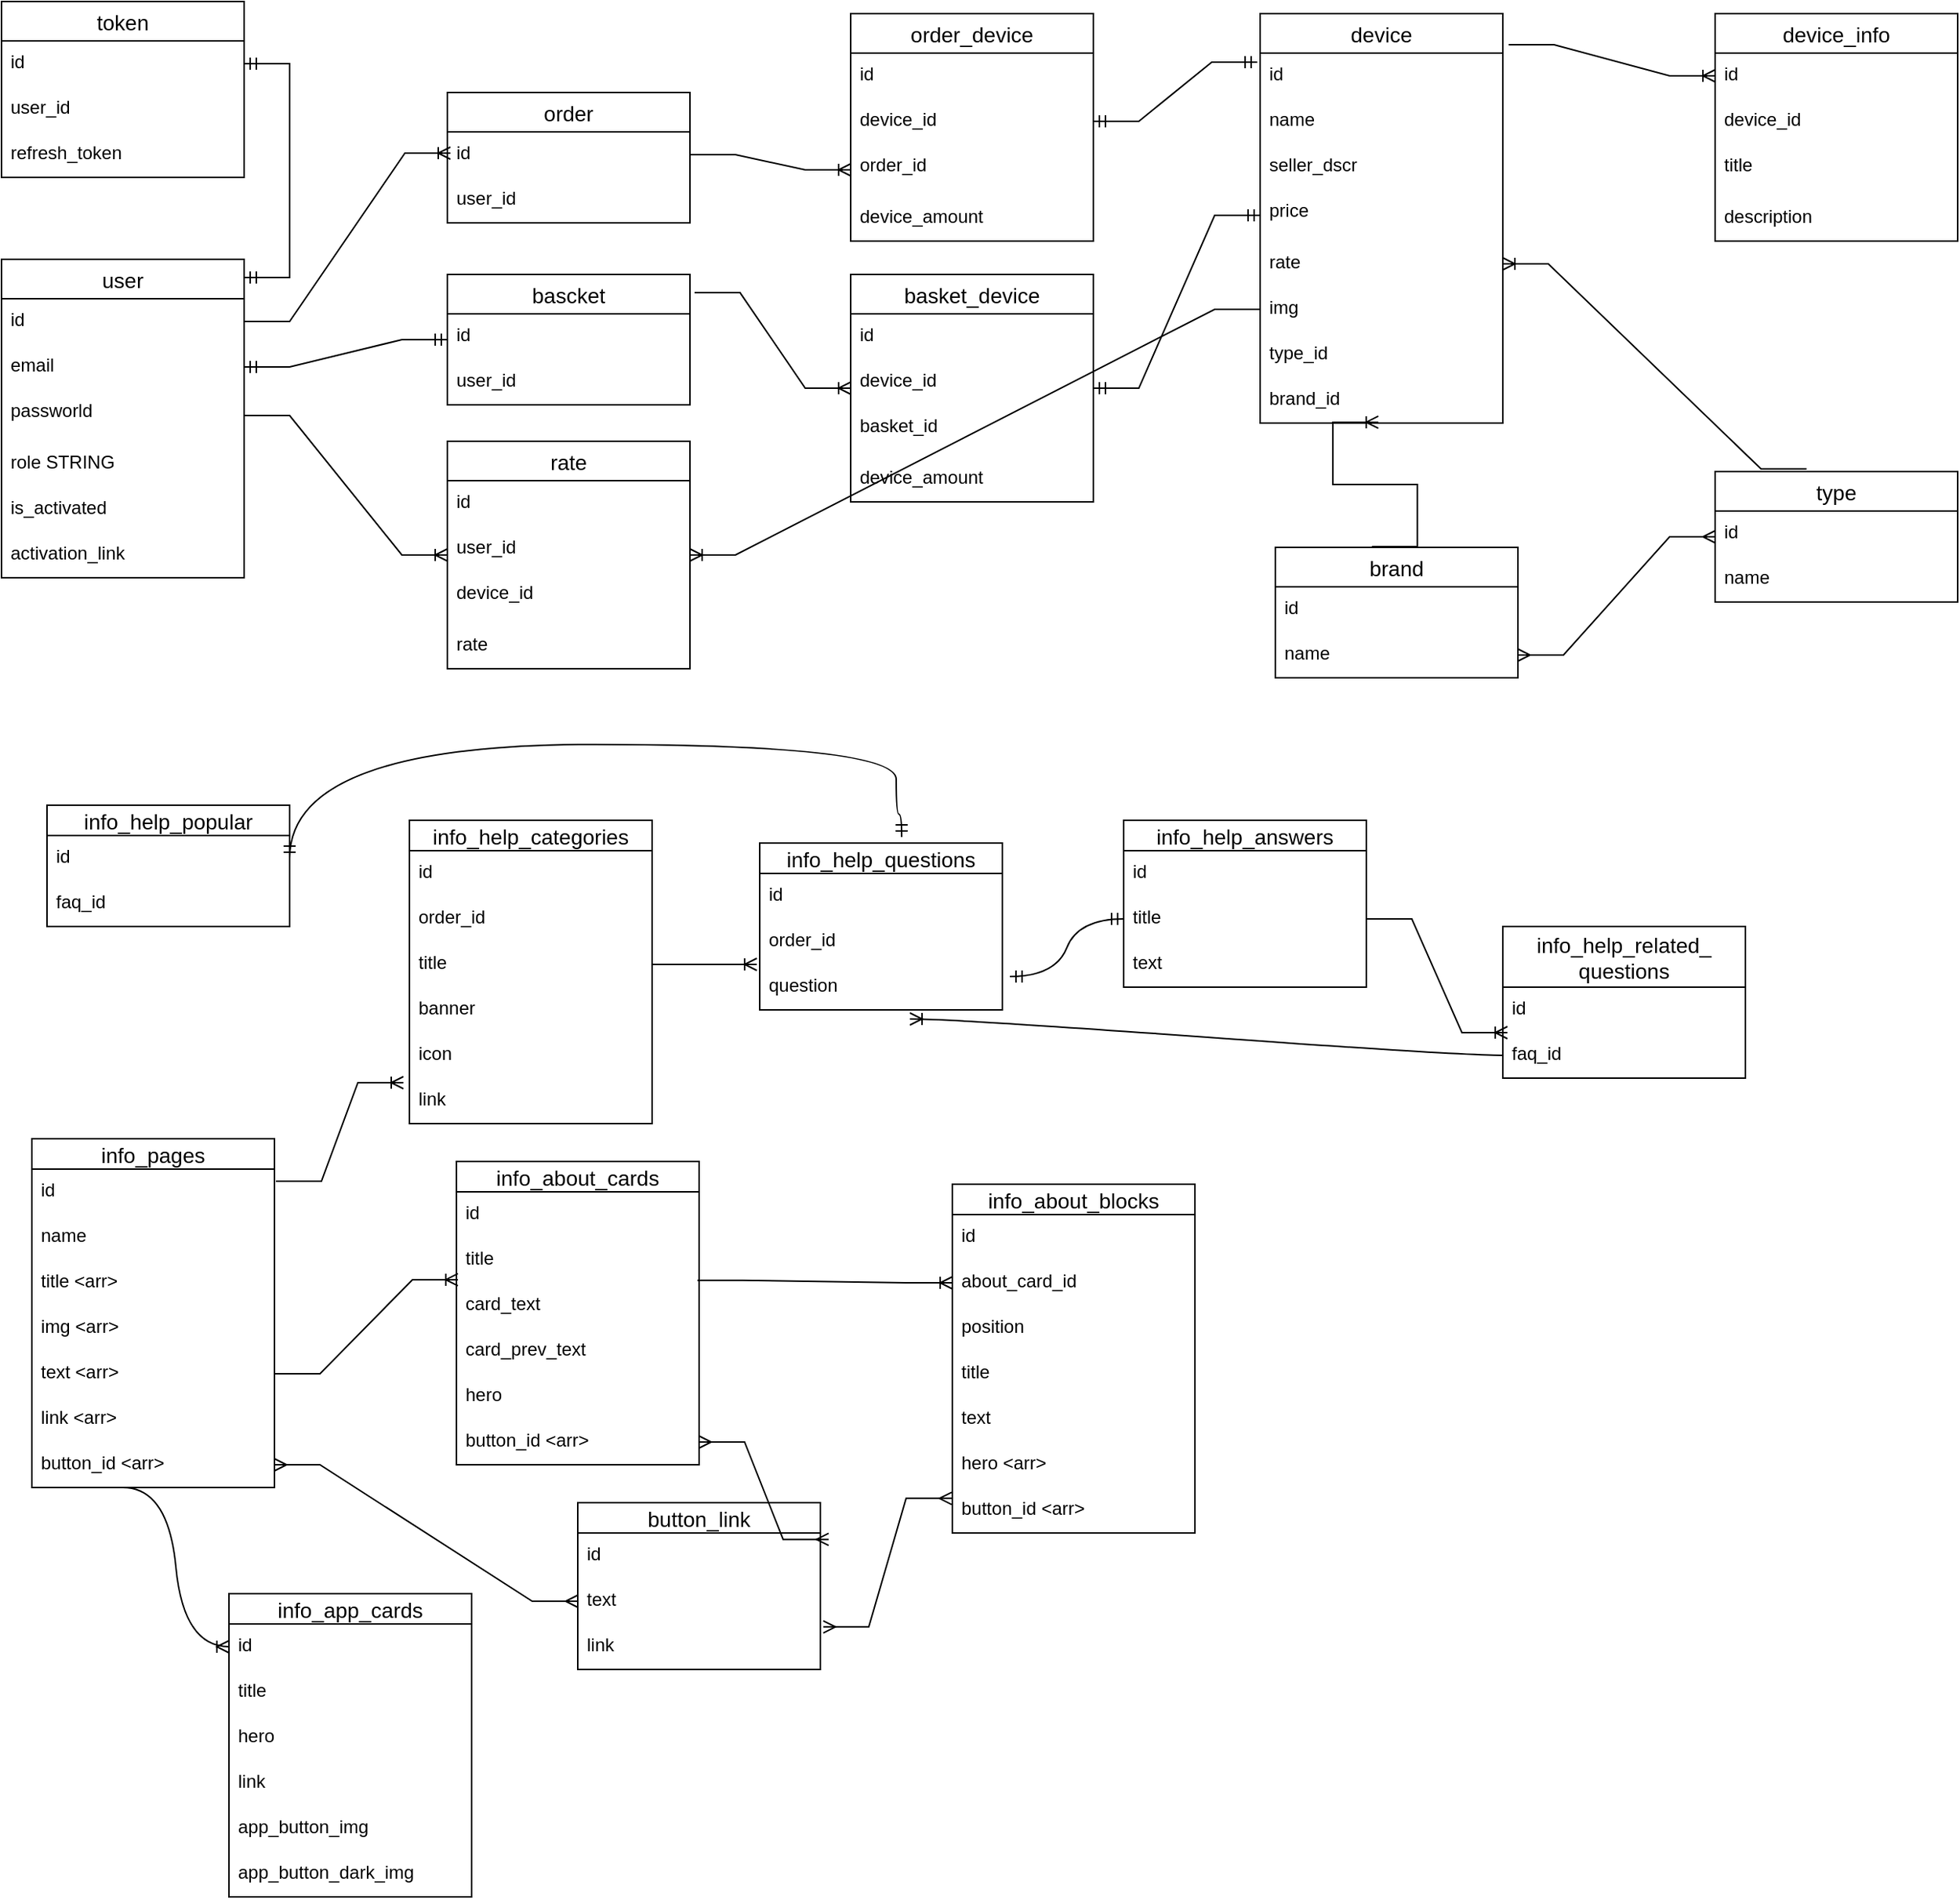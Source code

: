 <mxfile>
    <diagram id="hZeRhW0D8goVzrU_EnbR" name="Page-1">
        <mxGraphModel dx="1054" dy="60" grid="1" gridSize="10" guides="1" tooltips="1" connect="1" arrows="1" fold="1" page="1" pageScale="1" pageWidth="827" pageHeight="1169" math="0" shadow="0">
            <root>
                <mxCell id="0"/>
                <mxCell id="1" parent="0"/>
                <mxCell id="SUFD0tpNF5tw418baIag-1" value="user" style="swimlane;fontStyle=0;childLayout=stackLayout;horizontal=1;startSize=26;horizontalStack=0;resizeParent=1;resizeParentMax=0;resizeLast=0;collapsible=1;marginBottom=0;align=center;fontSize=14;" parent="1" vertex="1">
                    <mxGeometry x="40" y="190" width="160" height="210" as="geometry"/>
                </mxCell>
                <mxCell id="SUFD0tpNF5tw418baIag-2" value="id" style="text;strokeColor=none;fillColor=none;spacingLeft=4;spacingRight=4;overflow=hidden;rotatable=0;points=[[0,0.5],[1,0.5]];portConstraint=eastwest;fontSize=12;" parent="SUFD0tpNF5tw418baIag-1" vertex="1">
                    <mxGeometry y="26" width="160" height="30" as="geometry"/>
                </mxCell>
                <mxCell id="SUFD0tpNF5tw418baIag-3" value="email" style="text;strokeColor=none;fillColor=none;spacingLeft=4;spacingRight=4;overflow=hidden;rotatable=0;points=[[0,0.5],[1,0.5]];portConstraint=eastwest;fontSize=12;" parent="SUFD0tpNF5tw418baIag-1" vertex="1">
                    <mxGeometry y="56" width="160" height="30" as="geometry"/>
                </mxCell>
                <mxCell id="SUFD0tpNF5tw418baIag-5" value="passworld" style="text;strokeColor=none;fillColor=none;spacingLeft=4;spacingRight=4;overflow=hidden;rotatable=0;points=[[0,0.5],[1,0.5]];portConstraint=eastwest;fontSize=12;" parent="SUFD0tpNF5tw418baIag-1" vertex="1">
                    <mxGeometry y="86" width="160" height="34" as="geometry"/>
                </mxCell>
                <mxCell id="SUFD0tpNF5tw418baIag-4" value="role STRING" style="text;strokeColor=none;fillColor=none;spacingLeft=4;spacingRight=4;overflow=hidden;rotatable=0;points=[[0,0.5],[1,0.5]];portConstraint=eastwest;fontSize=12;" parent="SUFD0tpNF5tw418baIag-1" vertex="1">
                    <mxGeometry y="120" width="160" height="30" as="geometry"/>
                </mxCell>
                <mxCell id="RuoxXZoAFx81i13F3scx-2" value="is_activated" style="text;strokeColor=none;fillColor=none;spacingLeft=4;spacingRight=4;overflow=hidden;rotatable=0;points=[[0,0.5],[1,0.5]];portConstraint=eastwest;fontSize=12;" parent="SUFD0tpNF5tw418baIag-1" vertex="1">
                    <mxGeometry y="150" width="160" height="30" as="geometry"/>
                </mxCell>
                <mxCell id="RuoxXZoAFx81i13F3scx-3" value="activation_link" style="text;strokeColor=none;fillColor=none;spacingLeft=4;spacingRight=4;overflow=hidden;rotatable=0;points=[[0,0.5],[1,0.5]];portConstraint=eastwest;fontSize=12;" parent="SUFD0tpNF5tw418baIag-1" vertex="1">
                    <mxGeometry y="180" width="160" height="30" as="geometry"/>
                </mxCell>
                <mxCell id="SUFD0tpNF5tw418baIag-6" value="bascket" style="swimlane;fontStyle=0;childLayout=stackLayout;horizontal=1;startSize=26;horizontalStack=0;resizeParent=1;resizeParentMax=0;resizeLast=0;collapsible=1;marginBottom=0;align=center;fontSize=14;" parent="1" vertex="1">
                    <mxGeometry x="334" y="200" width="160" height="86" as="geometry"/>
                </mxCell>
                <mxCell id="SUFD0tpNF5tw418baIag-7" value="id" style="text;strokeColor=none;fillColor=none;spacingLeft=4;spacingRight=4;overflow=hidden;rotatable=0;points=[[0,0.5],[1,0.5]];portConstraint=eastwest;fontSize=12;" parent="SUFD0tpNF5tw418baIag-6" vertex="1">
                    <mxGeometry y="26" width="160" height="30" as="geometry"/>
                </mxCell>
                <mxCell id="SUFD0tpNF5tw418baIag-8" value="user_id" style="text;strokeColor=none;fillColor=none;spacingLeft=4;spacingRight=4;overflow=hidden;rotatable=0;points=[[0,0.5],[1,0.5]];portConstraint=eastwest;fontSize=12;" parent="SUFD0tpNF5tw418baIag-6" vertex="1">
                    <mxGeometry y="56" width="160" height="30" as="geometry"/>
                </mxCell>
                <mxCell id="SUFD0tpNF5tw418baIag-11" value="" style="edgeStyle=entityRelationEdgeStyle;fontSize=12;html=1;endArrow=ERmandOne;startArrow=ERmandOne;rounded=0;exitX=1;exitY=0.5;exitDx=0;exitDy=0;" parent="1" source="SUFD0tpNF5tw418baIag-3" target="SUFD0tpNF5tw418baIag-6" edge="1">
                    <mxGeometry width="100" height="100" relative="1" as="geometry">
                        <mxPoint x="314" y="370" as="sourcePoint"/>
                        <mxPoint x="414" y="270" as="targetPoint"/>
                    </mxGeometry>
                </mxCell>
                <mxCell id="SUFD0tpNF5tw418baIag-14" value="device" style="swimlane;fontStyle=0;childLayout=stackLayout;horizontal=1;startSize=26;horizontalStack=0;resizeParent=1;resizeParentMax=0;resizeLast=0;collapsible=1;marginBottom=0;align=center;fontSize=14;" parent="1" vertex="1">
                    <mxGeometry x="870" y="28" width="160" height="270" as="geometry"/>
                </mxCell>
                <mxCell id="SUFD0tpNF5tw418baIag-15" value="id" style="text;strokeColor=none;fillColor=none;spacingLeft=4;spacingRight=4;overflow=hidden;rotatable=0;points=[[0,0.5],[1,0.5]];portConstraint=eastwest;fontSize=12;" parent="SUFD0tpNF5tw418baIag-14" vertex="1">
                    <mxGeometry y="26" width="160" height="30" as="geometry"/>
                </mxCell>
                <mxCell id="SUFD0tpNF5tw418baIag-16" value="name&#10;&#10;&#10;&#10;&#10;&#10;&#10;&#10;&#10;&#10;" style="text;strokeColor=none;fillColor=none;spacingLeft=4;spacingRight=4;overflow=hidden;rotatable=0;points=[[0,0.5],[1,0.5]];portConstraint=eastwest;fontSize=12;" parent="SUFD0tpNF5tw418baIag-14" vertex="1">
                    <mxGeometry y="56" width="160" height="30" as="geometry"/>
                </mxCell>
                <mxCell id="4" value="seller_dscr&#10;" style="text;strokeColor=none;fillColor=none;spacingLeft=4;spacingRight=4;overflow=hidden;rotatable=0;points=[[0,0.5],[1,0.5]];portConstraint=eastwest;fontSize=12;" vertex="1" parent="SUFD0tpNF5tw418baIag-14">
                    <mxGeometry y="86" width="160" height="30" as="geometry"/>
                </mxCell>
                <mxCell id="SUFD0tpNF5tw418baIag-17" value="price" style="text;strokeColor=none;fillColor=none;spacingLeft=4;spacingRight=4;overflow=hidden;rotatable=0;points=[[0,0.5],[1,0.5]];portConstraint=eastwest;fontSize=12;" parent="SUFD0tpNF5tw418baIag-14" vertex="1">
                    <mxGeometry y="116" width="160" height="34" as="geometry"/>
                </mxCell>
                <mxCell id="SUFD0tpNF5tw418baIag-21" value="rate" style="text;strokeColor=none;fillColor=none;spacingLeft=4;spacingRight=4;overflow=hidden;rotatable=0;points=[[0,0.5],[1,0.5]];portConstraint=eastwest;fontSize=12;" parent="SUFD0tpNF5tw418baIag-14" vertex="1">
                    <mxGeometry y="150" width="160" height="30" as="geometry"/>
                </mxCell>
                <mxCell id="SUFD0tpNF5tw418baIag-23" value="img" style="text;strokeColor=none;fillColor=none;spacingLeft=4;spacingRight=4;overflow=hidden;rotatable=0;points=[[0,0.5],[1,0.5]];portConstraint=eastwest;fontSize=12;" parent="SUFD0tpNF5tw418baIag-14" vertex="1">
                    <mxGeometry y="180" width="160" height="30" as="geometry"/>
                </mxCell>
                <mxCell id="SUFD0tpNF5tw418baIag-24" value="type_id" style="text;strokeColor=none;fillColor=none;spacingLeft=4;spacingRight=4;overflow=hidden;rotatable=0;points=[[0,0.5],[1,0.5]];portConstraint=eastwest;fontSize=12;" parent="SUFD0tpNF5tw418baIag-14" vertex="1">
                    <mxGeometry y="210" width="160" height="30" as="geometry"/>
                </mxCell>
                <mxCell id="SUFD0tpNF5tw418baIag-22" value="brand_id" style="text;strokeColor=none;fillColor=none;spacingLeft=4;spacingRight=4;overflow=hidden;rotatable=0;points=[[0,0.5],[1,0.5]];portConstraint=eastwest;fontSize=12;" parent="SUFD0tpNF5tw418baIag-14" vertex="1">
                    <mxGeometry y="240" width="160" height="30" as="geometry"/>
                </mxCell>
                <mxCell id="SUFD0tpNF5tw418baIag-25" value="type" style="swimlane;fontStyle=0;childLayout=stackLayout;horizontal=1;startSize=26;horizontalStack=0;resizeParent=1;resizeParentMax=0;resizeLast=0;collapsible=1;marginBottom=0;align=center;fontSize=14;" parent="1" vertex="1">
                    <mxGeometry x="1170" y="330" width="160" height="86" as="geometry"/>
                </mxCell>
                <mxCell id="SUFD0tpNF5tw418baIag-26" value="id" style="text;strokeColor=none;fillColor=none;spacingLeft=4;spacingRight=4;overflow=hidden;rotatable=0;points=[[0,0.5],[1,0.5]];portConstraint=eastwest;fontSize=12;" parent="SUFD0tpNF5tw418baIag-25" vertex="1">
                    <mxGeometry y="26" width="160" height="30" as="geometry"/>
                </mxCell>
                <mxCell id="SUFD0tpNF5tw418baIag-27" value="name" style="text;strokeColor=none;fillColor=none;spacingLeft=4;spacingRight=4;overflow=hidden;rotatable=0;points=[[0,0.5],[1,0.5]];portConstraint=eastwest;fontSize=12;" parent="SUFD0tpNF5tw418baIag-25" vertex="1">
                    <mxGeometry y="56" width="160" height="30" as="geometry"/>
                </mxCell>
                <mxCell id="SUFD0tpNF5tw418baIag-30" value="brand" style="swimlane;fontStyle=0;childLayout=stackLayout;horizontal=1;startSize=26;horizontalStack=0;resizeParent=1;resizeParentMax=0;resizeLast=0;collapsible=1;marginBottom=0;align=center;fontSize=14;" parent="1" vertex="1">
                    <mxGeometry x="880" y="380" width="160" height="86" as="geometry"/>
                </mxCell>
                <mxCell id="SUFD0tpNF5tw418baIag-31" value="id" style="text;strokeColor=none;fillColor=none;spacingLeft=4;spacingRight=4;overflow=hidden;rotatable=0;points=[[0,0.5],[1,0.5]];portConstraint=eastwest;fontSize=12;" parent="SUFD0tpNF5tw418baIag-30" vertex="1">
                    <mxGeometry y="26" width="160" height="30" as="geometry"/>
                </mxCell>
                <mxCell id="SUFD0tpNF5tw418baIag-32" value="name" style="text;strokeColor=none;fillColor=none;spacingLeft=4;spacingRight=4;overflow=hidden;rotatable=0;points=[[0,0.5],[1,0.5]];portConstraint=eastwest;fontSize=12;" parent="SUFD0tpNF5tw418baIag-30" vertex="1">
                    <mxGeometry y="56" width="160" height="30" as="geometry"/>
                </mxCell>
                <mxCell id="SUFD0tpNF5tw418baIag-35" value="" style="edgeStyle=entityRelationEdgeStyle;fontSize=12;html=1;endArrow=ERoneToMany;rounded=0;exitX=0.377;exitY=-0.02;exitDx=0;exitDy=0;exitPerimeter=0;entryX=1;entryY=0.5;entryDx=0;entryDy=0;" parent="1" source="SUFD0tpNF5tw418baIag-25" target="SUFD0tpNF5tw418baIag-21" edge="1">
                    <mxGeometry width="100" height="100" relative="1" as="geometry">
                        <mxPoint x="210" y="460" as="sourcePoint"/>
                        <mxPoint x="1130" y="410" as="targetPoint"/>
                    </mxGeometry>
                </mxCell>
                <mxCell id="SUFD0tpNF5tw418baIag-36" value="" style="edgeStyle=entityRelationEdgeStyle;fontSize=12;html=1;endArrow=ERoneToMany;rounded=0;entryX=0.487;entryY=0.983;entryDx=0;entryDy=0;entryPerimeter=0;exitX=0.398;exitY=-0.006;exitDx=0;exitDy=0;exitPerimeter=0;" parent="1" source="SUFD0tpNF5tw418baIag-30" target="SUFD0tpNF5tw418baIag-22" edge="1">
                    <mxGeometry width="100" height="100" relative="1" as="geometry">
                        <mxPoint x="810" y="510" as="sourcePoint"/>
                        <mxPoint x="760" y="580" as="targetPoint"/>
                    </mxGeometry>
                </mxCell>
                <mxCell id="SUFD0tpNF5tw418baIag-37" value="" style="edgeStyle=entityRelationEdgeStyle;fontSize=12;html=1;endArrow=ERmany;startArrow=ERmany;rounded=0;exitX=1;exitY=0.5;exitDx=0;exitDy=0;" parent="1" source="SUFD0tpNF5tw418baIag-32" target="SUFD0tpNF5tw418baIag-25" edge="1">
                    <mxGeometry width="100" height="100" relative="1" as="geometry">
                        <mxPoint x="400" y="580" as="sourcePoint"/>
                        <mxPoint x="450" y="530" as="targetPoint"/>
                    </mxGeometry>
                </mxCell>
                <mxCell id="SUFD0tpNF5tw418baIag-38" value="device_info" style="swimlane;fontStyle=0;childLayout=stackLayout;horizontal=1;startSize=26;horizontalStack=0;resizeParent=1;resizeParentMax=0;resizeLast=0;collapsible=1;marginBottom=0;align=center;fontSize=14;" parent="1" vertex="1">
                    <mxGeometry x="1170" y="28" width="160" height="150" as="geometry"/>
                </mxCell>
                <mxCell id="SUFD0tpNF5tw418baIag-39" value="id" style="text;strokeColor=none;fillColor=none;spacingLeft=4;spacingRight=4;overflow=hidden;rotatable=0;points=[[0,0.5],[1,0.5]];portConstraint=eastwest;fontSize=12;" parent="SUFD0tpNF5tw418baIag-38" vertex="1">
                    <mxGeometry y="26" width="160" height="30" as="geometry"/>
                </mxCell>
                <mxCell id="SUFD0tpNF5tw418baIag-40" value="device_id" style="text;strokeColor=none;fillColor=none;spacingLeft=4;spacingRight=4;overflow=hidden;rotatable=0;points=[[0,0.5],[1,0.5]];portConstraint=eastwest;fontSize=12;" parent="SUFD0tpNF5tw418baIag-38" vertex="1">
                    <mxGeometry y="56" width="160" height="30" as="geometry"/>
                </mxCell>
                <mxCell id="SUFD0tpNF5tw418baIag-41" value="title" style="text;strokeColor=none;fillColor=none;spacingLeft=4;spacingRight=4;overflow=hidden;rotatable=0;points=[[0,0.5],[1,0.5]];portConstraint=eastwest;fontSize=12;" parent="SUFD0tpNF5tw418baIag-38" vertex="1">
                    <mxGeometry y="86" width="160" height="34" as="geometry"/>
                </mxCell>
                <mxCell id="SUFD0tpNF5tw418baIag-42" value="description" style="text;strokeColor=none;fillColor=none;spacingLeft=4;spacingRight=4;overflow=hidden;rotatable=0;points=[[0,0.5],[1,0.5]];portConstraint=eastwest;fontSize=12;" parent="SUFD0tpNF5tw418baIag-38" vertex="1">
                    <mxGeometry y="120" width="160" height="30" as="geometry"/>
                </mxCell>
                <mxCell id="SUFD0tpNF5tw418baIag-43" value="" style="edgeStyle=entityRelationEdgeStyle;fontSize=12;html=1;endArrow=ERoneToMany;rounded=0;exitX=1.024;exitY=0.076;exitDx=0;exitDy=0;exitPerimeter=0;" parent="1" source="SUFD0tpNF5tw418baIag-14" target="SUFD0tpNF5tw418baIag-39" edge="1">
                    <mxGeometry width="100" height="100" relative="1" as="geometry">
                        <mxPoint x="360" y="690" as="sourcePoint"/>
                        <mxPoint x="1060" y="220" as="targetPoint"/>
                    </mxGeometry>
                </mxCell>
                <mxCell id="SUFD0tpNF5tw418baIag-44" value="basket_device" style="swimlane;fontStyle=0;childLayout=stackLayout;horizontal=1;startSize=26;horizontalStack=0;resizeParent=1;resizeParentMax=0;resizeLast=0;collapsible=1;marginBottom=0;align=center;fontSize=14;" parent="1" vertex="1">
                    <mxGeometry x="600" y="200" width="160" height="150" as="geometry"/>
                </mxCell>
                <mxCell id="SUFD0tpNF5tw418baIag-45" value="id" style="text;strokeColor=none;fillColor=none;spacingLeft=4;spacingRight=4;overflow=hidden;rotatable=0;points=[[0,0.5],[1,0.5]];portConstraint=eastwest;fontSize=12;" parent="SUFD0tpNF5tw418baIag-44" vertex="1">
                    <mxGeometry y="26" width="160" height="30" as="geometry"/>
                </mxCell>
                <mxCell id="SUFD0tpNF5tw418baIag-46" value="device_id" style="text;strokeColor=none;fillColor=none;spacingLeft=4;spacingRight=4;overflow=hidden;rotatable=0;points=[[0,0.5],[1,0.5]];portConstraint=eastwest;fontSize=12;" parent="SUFD0tpNF5tw418baIag-44" vertex="1">
                    <mxGeometry y="56" width="160" height="30" as="geometry"/>
                </mxCell>
                <mxCell id="SUFD0tpNF5tw418baIag-48" value="basket_id" style="text;strokeColor=none;fillColor=none;spacingLeft=4;spacingRight=4;overflow=hidden;rotatable=0;points=[[0,0.5],[1,0.5]];portConstraint=eastwest;fontSize=12;" parent="SUFD0tpNF5tw418baIag-44" vertex="1">
                    <mxGeometry y="86" width="160" height="34" as="geometry"/>
                </mxCell>
                <mxCell id="YWA_Ww9ENnkFtok94tXo-1" value="device_amount" style="text;strokeColor=none;fillColor=none;spacingLeft=4;spacingRight=4;overflow=hidden;rotatable=0;points=[[0,0.5],[1,0.5]];portConstraint=eastwest;fontSize=12;" parent="SUFD0tpNF5tw418baIag-44" vertex="1">
                    <mxGeometry y="120" width="160" height="30" as="geometry"/>
                </mxCell>
                <mxCell id="SUFD0tpNF5tw418baIag-49" value="" style="edgeStyle=entityRelationEdgeStyle;fontSize=12;html=1;endArrow=ERoneToMany;rounded=0;exitX=1.019;exitY=0.14;exitDx=0;exitDy=0;exitPerimeter=0;" parent="1" source="SUFD0tpNF5tw418baIag-6" target="SUFD0tpNF5tw418baIag-44" edge="1">
                    <mxGeometry width="100" height="100" relative="1" as="geometry">
                        <mxPoint x="360" y="390" as="sourcePoint"/>
                        <mxPoint x="460" y="290" as="targetPoint"/>
                    </mxGeometry>
                </mxCell>
                <mxCell id="SUFD0tpNF5tw418baIag-50" value="" style="edgeStyle=entityRelationEdgeStyle;fontSize=12;html=1;endArrow=ERmandOne;startArrow=ERmandOne;rounded=0;exitX=0;exitY=0.5;exitDx=0;exitDy=0;" parent="1" source="SUFD0tpNF5tw418baIag-17" target="SUFD0tpNF5tw418baIag-44" edge="1">
                    <mxGeometry width="100" height="100" relative="1" as="geometry">
                        <mxPoint x="380" y="390" as="sourcePoint"/>
                        <mxPoint x="480" y="290" as="targetPoint"/>
                    </mxGeometry>
                </mxCell>
                <mxCell id="SUFD0tpNF5tw418baIag-52" value="rate" style="swimlane;fontStyle=0;childLayout=stackLayout;horizontal=1;startSize=26;horizontalStack=0;resizeParent=1;resizeParentMax=0;resizeLast=0;collapsible=1;marginBottom=0;align=center;fontSize=14;" parent="1" vertex="1">
                    <mxGeometry x="334" y="310" width="160" height="150" as="geometry"/>
                </mxCell>
                <mxCell id="SUFD0tpNF5tw418baIag-53" value="id" style="text;strokeColor=none;fillColor=none;spacingLeft=4;spacingRight=4;overflow=hidden;rotatable=0;points=[[0,0.5],[1,0.5]];portConstraint=eastwest;fontSize=12;" parent="SUFD0tpNF5tw418baIag-52" vertex="1">
                    <mxGeometry y="26" width="160" height="30" as="geometry"/>
                </mxCell>
                <mxCell id="SUFD0tpNF5tw418baIag-54" value="user_id" style="text;strokeColor=none;fillColor=none;spacingLeft=4;spacingRight=4;overflow=hidden;rotatable=0;points=[[0,0.5],[1,0.5]];portConstraint=eastwest;fontSize=12;" parent="SUFD0tpNF5tw418baIag-52" vertex="1">
                    <mxGeometry y="56" width="160" height="30" as="geometry"/>
                </mxCell>
                <mxCell id="SUFD0tpNF5tw418baIag-55" value="device_id" style="text;strokeColor=none;fillColor=none;spacingLeft=4;spacingRight=4;overflow=hidden;rotatable=0;points=[[0,0.5],[1,0.5]];portConstraint=eastwest;fontSize=12;" parent="SUFD0tpNF5tw418baIag-52" vertex="1">
                    <mxGeometry y="86" width="160" height="34" as="geometry"/>
                </mxCell>
                <mxCell id="SUFD0tpNF5tw418baIag-56" value="rate" style="text;strokeColor=none;fillColor=none;spacingLeft=4;spacingRight=4;overflow=hidden;rotatable=0;points=[[0,0.5],[1,0.5]];portConstraint=eastwest;fontSize=12;" parent="SUFD0tpNF5tw418baIag-52" vertex="1">
                    <mxGeometry y="120" width="160" height="30" as="geometry"/>
                </mxCell>
                <mxCell id="SUFD0tpNF5tw418baIag-57" value="" style="edgeStyle=entityRelationEdgeStyle;fontSize=12;html=1;endArrow=ERoneToMany;rounded=0;" parent="1" source="SUFD0tpNF5tw418baIag-5" target="SUFD0tpNF5tw418baIag-52" edge="1">
                    <mxGeometry width="100" height="100" relative="1" as="geometry">
                        <mxPoint x="330" y="460" as="sourcePoint"/>
                        <mxPoint x="490" y="420" as="targetPoint"/>
                    </mxGeometry>
                </mxCell>
                <mxCell id="SUFD0tpNF5tw418baIag-58" value="" style="edgeStyle=entityRelationEdgeStyle;fontSize=12;html=1;endArrow=ERoneToMany;rounded=0;exitX=0;exitY=0.5;exitDx=0;exitDy=0;" parent="1" source="SUFD0tpNF5tw418baIag-23" target="SUFD0tpNF5tw418baIag-52" edge="1">
                    <mxGeometry width="100" height="100" relative="1" as="geometry">
                        <mxPoint x="510" y="310" as="sourcePoint"/>
                        <mxPoint x="430" y="360" as="targetPoint"/>
                    </mxGeometry>
                </mxCell>
                <mxCell id="IkXxFlftjOC6oyxYw-Yh-1" value="order" style="swimlane;fontStyle=0;childLayout=stackLayout;horizontal=1;startSize=26;horizontalStack=0;resizeParent=1;resizeParentMax=0;resizeLast=0;collapsible=1;marginBottom=0;align=center;fontSize=14;" parent="1" vertex="1">
                    <mxGeometry x="334" y="80" width="160" height="86" as="geometry"/>
                </mxCell>
                <mxCell id="IkXxFlftjOC6oyxYw-Yh-2" value="id" style="text;strokeColor=none;fillColor=none;spacingLeft=4;spacingRight=4;overflow=hidden;rotatable=0;points=[[0,0.5],[1,0.5]];portConstraint=eastwest;fontSize=12;" parent="IkXxFlftjOC6oyxYw-Yh-1" vertex="1">
                    <mxGeometry y="26" width="160" height="30" as="geometry"/>
                </mxCell>
                <mxCell id="IkXxFlftjOC6oyxYw-Yh-3" value="user_id" style="text;strokeColor=none;fillColor=none;spacingLeft=4;spacingRight=4;overflow=hidden;rotatable=0;points=[[0,0.5],[1,0.5]];portConstraint=eastwest;fontSize=12;" parent="IkXxFlftjOC6oyxYw-Yh-1" vertex="1">
                    <mxGeometry y="56" width="160" height="30" as="geometry"/>
                </mxCell>
                <mxCell id="IkXxFlftjOC6oyxYw-Yh-4" value="order_device" style="swimlane;fontStyle=0;childLayout=stackLayout;horizontal=1;startSize=26;horizontalStack=0;resizeParent=1;resizeParentMax=0;resizeLast=0;collapsible=1;marginBottom=0;align=center;fontSize=14;" parent="1" vertex="1">
                    <mxGeometry x="600" y="28" width="160" height="150" as="geometry"/>
                </mxCell>
                <mxCell id="IkXxFlftjOC6oyxYw-Yh-5" value="id" style="text;strokeColor=none;fillColor=none;spacingLeft=4;spacingRight=4;overflow=hidden;rotatable=0;points=[[0,0.5],[1,0.5]];portConstraint=eastwest;fontSize=12;" parent="IkXxFlftjOC6oyxYw-Yh-4" vertex="1">
                    <mxGeometry y="26" width="160" height="30" as="geometry"/>
                </mxCell>
                <mxCell id="IkXxFlftjOC6oyxYw-Yh-6" value="device_id" style="text;strokeColor=none;fillColor=none;spacingLeft=4;spacingRight=4;overflow=hidden;rotatable=0;points=[[0,0.5],[1,0.5]];portConstraint=eastwest;fontSize=12;" parent="IkXxFlftjOC6oyxYw-Yh-4" vertex="1">
                    <mxGeometry y="56" width="160" height="30" as="geometry"/>
                </mxCell>
                <mxCell id="IkXxFlftjOC6oyxYw-Yh-7" value="order_id" style="text;strokeColor=none;fillColor=none;spacingLeft=4;spacingRight=4;overflow=hidden;rotatable=0;points=[[0,0.5],[1,0.5]];portConstraint=eastwest;fontSize=12;" parent="IkXxFlftjOC6oyxYw-Yh-4" vertex="1">
                    <mxGeometry y="86" width="160" height="34" as="geometry"/>
                </mxCell>
                <mxCell id="IkXxFlftjOC6oyxYw-Yh-8" value="device_amount" style="text;strokeColor=none;fillColor=none;spacingLeft=4;spacingRight=4;overflow=hidden;rotatable=0;points=[[0,0.5],[1,0.5]];portConstraint=eastwest;fontSize=12;" parent="IkXxFlftjOC6oyxYw-Yh-4" vertex="1">
                    <mxGeometry y="120" width="160" height="30" as="geometry"/>
                </mxCell>
                <mxCell id="IkXxFlftjOC6oyxYw-Yh-10" value="" style="edgeStyle=entityRelationEdgeStyle;fontSize=12;html=1;endArrow=ERoneToMany;rounded=0;entryX=0;entryY=0.5;entryDx=0;entryDy=0;exitX=1;exitY=0.5;exitDx=0;exitDy=0;" parent="1" source="IkXxFlftjOC6oyxYw-Yh-2" target="IkXxFlftjOC6oyxYw-Yh-7" edge="1">
                    <mxGeometry width="100" height="100" relative="1" as="geometry">
                        <mxPoint x="494" y="70" as="sourcePoint"/>
                        <mxPoint x="596.96" y="134.48" as="targetPoint"/>
                    </mxGeometry>
                </mxCell>
                <mxCell id="IkXxFlftjOC6oyxYw-Yh-11" value="" style="edgeStyle=entityRelationEdgeStyle;fontSize=12;html=1;endArrow=ERmandOne;startArrow=ERmandOne;rounded=0;entryX=1;entryY=0.5;entryDx=0;entryDy=0;exitX=-0.012;exitY=0.2;exitDx=0;exitDy=0;exitPerimeter=0;" parent="1" source="SUFD0tpNF5tw418baIag-15" target="IkXxFlftjOC6oyxYw-Yh-6" edge="1">
                    <mxGeometry width="100" height="100" relative="1" as="geometry">
                        <mxPoint x="910" y="130" as="sourcePoint"/>
                        <mxPoint x="800" y="95.08" as="targetPoint"/>
                    </mxGeometry>
                </mxCell>
                <mxCell id="IkXxFlftjOC6oyxYw-Yh-14" value="" style="edgeStyle=entityRelationEdgeStyle;fontSize=12;html=1;endArrow=ERoneToMany;rounded=0;entryX=0;entryY=0.5;entryDx=0;entryDy=0;exitX=1;exitY=0.5;exitDx=0;exitDy=0;" parent="1" source="SUFD0tpNF5tw418baIag-2" edge="1">
                    <mxGeometry width="100" height="100" relative="1" as="geometry">
                        <mxPoint x="220" y="148" as="sourcePoint"/>
                        <mxPoint x="336" y="120" as="targetPoint"/>
                    </mxGeometry>
                </mxCell>
                <mxCell id="RuoxXZoAFx81i13F3scx-4" value="token" style="swimlane;fontStyle=0;childLayout=stackLayout;horizontal=1;startSize=26;horizontalStack=0;resizeParent=1;resizeParentMax=0;resizeLast=0;collapsible=1;marginBottom=0;align=center;fontSize=14;" parent="1" vertex="1">
                    <mxGeometry x="40" y="20" width="160" height="116" as="geometry"/>
                </mxCell>
                <mxCell id="RuoxXZoAFx81i13F3scx-15" value="id" style="text;strokeColor=none;fillColor=none;spacingLeft=4;spacingRight=4;overflow=hidden;rotatable=0;points=[[0,0.5],[1,0.5]];portConstraint=eastwest;fontSize=12;" parent="RuoxXZoAFx81i13F3scx-4" vertex="1">
                    <mxGeometry y="26" width="160" height="30" as="geometry"/>
                </mxCell>
                <mxCell id="RuoxXZoAFx81i13F3scx-10" value="user_id" style="text;strokeColor=none;fillColor=none;spacingLeft=4;spacingRight=4;overflow=hidden;rotatable=0;points=[[0,0.5],[1,0.5]];portConstraint=eastwest;fontSize=12;" parent="RuoxXZoAFx81i13F3scx-4" vertex="1">
                    <mxGeometry y="56" width="160" height="30" as="geometry"/>
                </mxCell>
                <mxCell id="RuoxXZoAFx81i13F3scx-6" value="refresh_token" style="text;strokeColor=none;fillColor=none;spacingLeft=4;spacingRight=4;overflow=hidden;rotatable=0;points=[[0,0.5],[1,0.5]];portConstraint=eastwest;fontSize=12;" parent="RuoxXZoAFx81i13F3scx-4" vertex="1">
                    <mxGeometry y="86" width="160" height="30" as="geometry"/>
                </mxCell>
                <mxCell id="RuoxXZoAFx81i13F3scx-13" value="" style="edgeStyle=entityRelationEdgeStyle;fontSize=12;html=1;endArrow=ERmandOne;startArrow=ERmandOne;rounded=0;entryX=1;entryY=0.057;entryDx=0;entryDy=0;entryPerimeter=0;" parent="1" source="RuoxXZoAFx81i13F3scx-15" target="SUFD0tpNF5tw418baIag-1" edge="1">
                    <mxGeometry width="100" height="100" relative="1" as="geometry">
                        <mxPoint x="210" y="40" as="sourcePoint"/>
                        <mxPoint y="80" as="targetPoint"/>
                    </mxGeometry>
                </mxCell>
                <mxCell id="v_IM4eJg1uwsnEVhw5GO-1" value="info_pages" style="swimlane;fontStyle=0;childLayout=stackLayout;horizontal=1;startSize=20;horizontalStack=0;resizeParent=1;resizeParentMax=0;resizeLast=0;collapsible=1;marginBottom=0;align=center;fontSize=14;" parent="1" vertex="1">
                    <mxGeometry x="60" y="770" width="160" height="230" as="geometry">
                        <mxRectangle x="80" y="550" width="80" height="30" as="alternateBounds"/>
                    </mxGeometry>
                </mxCell>
                <mxCell id="v_IM4eJg1uwsnEVhw5GO-2" value="id" style="text;strokeColor=none;fillColor=none;spacingLeft=4;spacingRight=4;overflow=hidden;rotatable=0;points=[[0,0.5],[1,0.5]];portConstraint=eastwest;fontSize=12;" parent="v_IM4eJg1uwsnEVhw5GO-1" vertex="1">
                    <mxGeometry y="20" width="160" height="30" as="geometry"/>
                </mxCell>
                <mxCell id="v_IM4eJg1uwsnEVhw5GO-3" value="name" style="text;strokeColor=none;fillColor=none;spacingLeft=4;spacingRight=4;overflow=hidden;rotatable=0;points=[[0,0.5],[1,0.5]];portConstraint=eastwest;fontSize=12;" parent="v_IM4eJg1uwsnEVhw5GO-1" vertex="1">
                    <mxGeometry y="50" width="160" height="30" as="geometry"/>
                </mxCell>
                <mxCell id="rdArdedHqNd1tPleShdm-20" value="title &lt;arr&gt;" style="text;strokeColor=none;fillColor=none;spacingLeft=4;spacingRight=4;overflow=hidden;rotatable=0;points=[[0,0.5],[1,0.5]];portConstraint=eastwest;fontSize=12;" parent="v_IM4eJg1uwsnEVhw5GO-1" vertex="1">
                    <mxGeometry y="80" width="160" height="30" as="geometry"/>
                </mxCell>
                <mxCell id="rdArdedHqNd1tPleShdm-24" value="img &lt;arr&gt;" style="text;strokeColor=none;fillColor=none;spacingLeft=4;spacingRight=4;overflow=hidden;rotatable=0;points=[[0,0.5],[1,0.5]];portConstraint=eastwest;fontSize=12;" parent="v_IM4eJg1uwsnEVhw5GO-1" vertex="1">
                    <mxGeometry y="110" width="160" height="30" as="geometry"/>
                </mxCell>
                <mxCell id="rdArdedHqNd1tPleShdm-21" value="text &lt;arr&gt;" style="text;strokeColor=none;fillColor=none;spacingLeft=4;spacingRight=4;overflow=hidden;rotatable=0;points=[[0,0.5],[1,0.5]];portConstraint=eastwest;fontSize=12;" parent="v_IM4eJg1uwsnEVhw5GO-1" vertex="1">
                    <mxGeometry y="140" width="160" height="30" as="geometry"/>
                </mxCell>
                <mxCell id="rdArdedHqNd1tPleShdm-22" value="link &lt;arr&gt;" style="text;strokeColor=none;fillColor=none;spacingLeft=4;spacingRight=4;overflow=hidden;rotatable=0;points=[[0,0.5],[1,0.5]];portConstraint=eastwest;fontSize=12;" parent="v_IM4eJg1uwsnEVhw5GO-1" vertex="1">
                    <mxGeometry y="170" width="160" height="30" as="geometry"/>
                </mxCell>
                <mxCell id="rdArdedHqNd1tPleShdm-23" value="button_id &lt;arr&gt;" style="text;strokeColor=none;fillColor=none;spacingLeft=4;spacingRight=4;overflow=hidden;rotatable=0;points=[[0,0.5],[1,0.5]];portConstraint=eastwest;fontSize=12;" parent="v_IM4eJg1uwsnEVhw5GO-1" vertex="1">
                    <mxGeometry y="200" width="160" height="30" as="geometry"/>
                </mxCell>
                <mxCell id="v_IM4eJg1uwsnEVhw5GO-5" value="button_link" style="swimlane;fontStyle=0;childLayout=stackLayout;horizontal=1;startSize=20;horizontalStack=0;resizeParent=1;resizeParentMax=0;resizeLast=0;collapsible=1;marginBottom=0;align=center;fontSize=14;" parent="1" vertex="1">
                    <mxGeometry x="420" y="1010" width="160" height="110" as="geometry">
                        <mxRectangle x="80" y="550" width="80" height="30" as="alternateBounds"/>
                    </mxGeometry>
                </mxCell>
                <mxCell id="v_IM4eJg1uwsnEVhw5GO-6" value="id" style="text;strokeColor=none;fillColor=none;spacingLeft=4;spacingRight=4;overflow=hidden;rotatable=0;points=[[0,0.5],[1,0.5]];portConstraint=eastwest;fontSize=12;" parent="v_IM4eJg1uwsnEVhw5GO-5" vertex="1">
                    <mxGeometry y="20" width="160" height="30" as="geometry"/>
                </mxCell>
                <mxCell id="v_IM4eJg1uwsnEVhw5GO-7" value="text" style="text;strokeColor=none;fillColor=none;spacingLeft=4;spacingRight=4;overflow=hidden;rotatable=0;points=[[0,0.5],[1,0.5]];portConstraint=eastwest;fontSize=12;" parent="v_IM4eJg1uwsnEVhw5GO-5" vertex="1">
                    <mxGeometry y="50" width="160" height="30" as="geometry"/>
                </mxCell>
                <mxCell id="v_IM4eJg1uwsnEVhw5GO-8" value="link" style="text;strokeColor=none;fillColor=none;spacingLeft=4;spacingRight=4;overflow=hidden;rotatable=0;points=[[0,0.5],[1,0.5]];portConstraint=eastwest;fontSize=12;" parent="v_IM4eJg1uwsnEVhw5GO-5" vertex="1">
                    <mxGeometry y="80" width="160" height="30" as="geometry"/>
                </mxCell>
                <mxCell id="rdArdedHqNd1tPleShdm-1" value="info_help_categories" style="swimlane;fontStyle=0;childLayout=stackLayout;horizontal=1;startSize=20;horizontalStack=0;resizeParent=1;resizeParentMax=0;resizeLast=0;collapsible=1;marginBottom=0;align=center;fontSize=14;" parent="1" vertex="1">
                    <mxGeometry x="309" y="560" width="160" height="200" as="geometry">
                        <mxRectangle x="80" y="550" width="80" height="30" as="alternateBounds"/>
                    </mxGeometry>
                </mxCell>
                <mxCell id="rdArdedHqNd1tPleShdm-2" value="id" style="text;strokeColor=none;fillColor=none;spacingLeft=4;spacingRight=4;overflow=hidden;rotatable=0;points=[[0,0.5],[1,0.5]];portConstraint=eastwest;fontSize=12;" parent="rdArdedHqNd1tPleShdm-1" vertex="1">
                    <mxGeometry y="20" width="160" height="30" as="geometry"/>
                </mxCell>
                <mxCell id="2" value="order_id" style="text;strokeColor=none;fillColor=none;spacingLeft=4;spacingRight=4;overflow=hidden;rotatable=0;points=[[0,0.5],[1,0.5]];portConstraint=eastwest;fontSize=12;" parent="rdArdedHqNd1tPleShdm-1" vertex="1">
                    <mxGeometry y="50" width="160" height="30" as="geometry"/>
                </mxCell>
                <mxCell id="rdArdedHqNd1tPleShdm-3" value="title" style="text;strokeColor=none;fillColor=none;spacingLeft=4;spacingRight=4;overflow=hidden;rotatable=0;points=[[0,0.5],[1,0.5]];portConstraint=eastwest;fontSize=12;" parent="rdArdedHqNd1tPleShdm-1" vertex="1">
                    <mxGeometry y="80" width="160" height="30" as="geometry"/>
                </mxCell>
                <mxCell id="rdArdedHqNd1tPleShdm-4" value="banner" style="text;strokeColor=none;fillColor=none;spacingLeft=4;spacingRight=4;overflow=hidden;rotatable=0;points=[[0,0.5],[1,0.5]];portConstraint=eastwest;fontSize=12;" parent="rdArdedHqNd1tPleShdm-1" vertex="1">
                    <mxGeometry y="110" width="160" height="30" as="geometry"/>
                </mxCell>
                <mxCell id="rdArdedHqNd1tPleShdm-5" value="icon" style="text;strokeColor=none;fillColor=none;spacingLeft=4;spacingRight=4;overflow=hidden;rotatable=0;points=[[0,0.5],[1,0.5]];portConstraint=eastwest;fontSize=12;" parent="rdArdedHqNd1tPleShdm-1" vertex="1">
                    <mxGeometry y="140" width="160" height="30" as="geometry"/>
                </mxCell>
                <mxCell id="rdArdedHqNd1tPleShdm-6" value="link" style="text;strokeColor=none;fillColor=none;spacingLeft=4;spacingRight=4;overflow=hidden;rotatable=0;points=[[0,0.5],[1,0.5]];portConstraint=eastwest;fontSize=12;" parent="rdArdedHqNd1tPleShdm-1" vertex="1">
                    <mxGeometry y="170" width="160" height="30" as="geometry"/>
                </mxCell>
                <mxCell id="rdArdedHqNd1tPleShdm-8" value="info_help_questions" style="swimlane;fontStyle=0;childLayout=stackLayout;horizontal=1;startSize=20;horizontalStack=0;resizeParent=1;resizeParentMax=0;resizeLast=0;collapsible=1;marginBottom=0;align=center;fontSize=14;" parent="1" vertex="1">
                    <mxGeometry x="540" y="575" width="160" height="110" as="geometry">
                        <mxRectangle x="80" y="550" width="80" height="30" as="alternateBounds"/>
                    </mxGeometry>
                </mxCell>
                <mxCell id="rdArdedHqNd1tPleShdm-9" value="id" style="text;strokeColor=none;fillColor=none;spacingLeft=4;spacingRight=4;overflow=hidden;rotatable=0;points=[[0,0.5],[1,0.5]];portConstraint=eastwest;fontSize=12;" parent="rdArdedHqNd1tPleShdm-8" vertex="1">
                    <mxGeometry y="20" width="160" height="30" as="geometry"/>
                </mxCell>
                <mxCell id="3" value="order_id" style="text;strokeColor=none;fillColor=none;spacingLeft=4;spacingRight=4;overflow=hidden;rotatable=0;points=[[0,0.5],[1,0.5]];portConstraint=eastwest;fontSize=12;" parent="rdArdedHqNd1tPleShdm-8" vertex="1">
                    <mxGeometry y="50" width="160" height="30" as="geometry"/>
                </mxCell>
                <mxCell id="rdArdedHqNd1tPleShdm-10" value="question" style="text;strokeColor=none;fillColor=none;spacingLeft=4;spacingRight=4;overflow=hidden;rotatable=0;points=[[0,0.5],[1,0.5]];portConstraint=eastwest;fontSize=12;" parent="rdArdedHqNd1tPleShdm-8" vertex="1">
                    <mxGeometry y="80" width="160" height="30" as="geometry"/>
                </mxCell>
                <mxCell id="rdArdedHqNd1tPleShdm-25" value="info_help_popular" style="swimlane;fontStyle=0;childLayout=stackLayout;horizontal=1;startSize=20;horizontalStack=0;resizeParent=1;resizeParentMax=0;resizeLast=0;collapsible=1;marginBottom=0;align=center;fontSize=14;" parent="1" vertex="1">
                    <mxGeometry x="70" y="550" width="160" height="80" as="geometry">
                        <mxRectangle x="80" y="550" width="80" height="30" as="alternateBounds"/>
                    </mxGeometry>
                </mxCell>
                <mxCell id="rdArdedHqNd1tPleShdm-26" value="id" style="text;strokeColor=none;fillColor=none;spacingLeft=4;spacingRight=4;overflow=hidden;rotatable=0;points=[[0,0.5],[1,0.5]];portConstraint=eastwest;fontSize=12;" parent="rdArdedHqNd1tPleShdm-25" vertex="1">
                    <mxGeometry y="20" width="160" height="30" as="geometry"/>
                </mxCell>
                <mxCell id="rdArdedHqNd1tPleShdm-28" value="faq_id" style="text;strokeColor=none;fillColor=none;spacingLeft=4;spacingRight=4;overflow=hidden;rotatable=0;points=[[0,0.5],[1,0.5]];portConstraint=eastwest;fontSize=12;" parent="rdArdedHqNd1tPleShdm-25" vertex="1">
                    <mxGeometry y="50" width="160" height="30" as="geometry"/>
                </mxCell>
                <mxCell id="rdArdedHqNd1tPleShdm-30" value="" style="edgeStyle=entityRelationEdgeStyle;fontSize=12;html=1;endArrow=ERoneToMany;rounded=0;exitX=1.006;exitY=0.267;exitDx=0;exitDy=0;exitPerimeter=0;entryX=-0.025;entryY=0.1;entryDx=0;entryDy=0;entryPerimeter=0;" parent="1" source="v_IM4eJg1uwsnEVhw5GO-2" target="rdArdedHqNd1tPleShdm-6" edge="1">
                    <mxGeometry width="100" height="100" relative="1" as="geometry">
                        <mxPoint x="150" y="690" as="sourcePoint"/>
                        <mxPoint x="470" y="860" as="targetPoint"/>
                    </mxGeometry>
                </mxCell>
                <mxCell id="rdArdedHqNd1tPleShdm-31" value="" style="edgeStyle=entityRelationEdgeStyle;fontSize=12;html=1;endArrow=ERoneToMany;rounded=0;entryX=-0.012;entryY=0;entryDx=0;entryDy=0;entryPerimeter=0;" parent="1" source="rdArdedHqNd1tPleShdm-3" target="rdArdedHqNd1tPleShdm-10" edge="1">
                    <mxGeometry width="100" height="100" relative="1" as="geometry">
                        <mxPoint x="480" y="855.01" as="sourcePoint"/>
                        <mxPoint x="564.04" y="760" as="targetPoint"/>
                    </mxGeometry>
                </mxCell>
                <mxCell id="rdArdedHqNd1tPleShdm-33" value="info_help_related_&#10;questions" style="swimlane;fontStyle=0;childLayout=stackLayout;horizontal=1;startSize=40;horizontalStack=0;resizeParent=1;resizeParentMax=0;resizeLast=0;collapsible=1;marginBottom=0;align=center;fontSize=14;direction=east;" parent="1" vertex="1">
                    <mxGeometry x="1030" y="630" width="160" height="100" as="geometry">
                        <mxRectangle x="80" y="550" width="80" height="30" as="alternateBounds"/>
                    </mxGeometry>
                </mxCell>
                <mxCell id="rdArdedHqNd1tPleShdm-34" value="id" style="text;strokeColor=none;fillColor=none;spacingLeft=4;spacingRight=4;overflow=hidden;rotatable=0;points=[[0,0.5],[1,0.5]];portConstraint=eastwest;fontSize=12;" parent="rdArdedHqNd1tPleShdm-33" vertex="1">
                    <mxGeometry y="40" width="160" height="30" as="geometry"/>
                </mxCell>
                <mxCell id="rdArdedHqNd1tPleShdm-35" value="faq_id" style="text;strokeColor=none;fillColor=none;spacingLeft=4;spacingRight=4;overflow=hidden;rotatable=0;points=[[0,0.5],[1,0.5]];portConstraint=eastwest;fontSize=12;" parent="rdArdedHqNd1tPleShdm-33" vertex="1">
                    <mxGeometry y="70" width="160" height="30" as="geometry"/>
                </mxCell>
                <mxCell id="rdArdedHqNd1tPleShdm-37" value="info_help_answers" style="swimlane;fontStyle=0;childLayout=stackLayout;horizontal=1;startSize=20;horizontalStack=0;resizeParent=1;resizeParentMax=0;resizeLast=0;collapsible=1;marginBottom=0;align=center;fontSize=14;" parent="1" vertex="1">
                    <mxGeometry x="780" y="560" width="160" height="110" as="geometry">
                        <mxRectangle x="80" y="550" width="80" height="30" as="alternateBounds"/>
                    </mxGeometry>
                </mxCell>
                <mxCell id="rdArdedHqNd1tPleShdm-38" value="id" style="text;strokeColor=none;fillColor=none;spacingLeft=4;spacingRight=4;overflow=hidden;rotatable=0;points=[[0,0.5],[1,0.5]];portConstraint=eastwest;fontSize=12;" parent="rdArdedHqNd1tPleShdm-37" vertex="1">
                    <mxGeometry y="20" width="160" height="30" as="geometry"/>
                </mxCell>
                <mxCell id="rdArdedHqNd1tPleShdm-39" value="title" style="text;strokeColor=none;fillColor=none;spacingLeft=4;spacingRight=4;overflow=hidden;rotatable=0;points=[[0,0.5],[1,0.5]];portConstraint=eastwest;fontSize=12;" parent="rdArdedHqNd1tPleShdm-37" vertex="1">
                    <mxGeometry y="50" width="160" height="30" as="geometry"/>
                </mxCell>
                <mxCell id="rdArdedHqNd1tPleShdm-40" value="text" style="text;strokeColor=none;fillColor=none;spacingLeft=4;spacingRight=4;overflow=hidden;rotatable=0;points=[[0,0.5],[1,0.5]];portConstraint=eastwest;fontSize=12;" parent="rdArdedHqNd1tPleShdm-37" vertex="1">
                    <mxGeometry y="80" width="160" height="30" as="geometry"/>
                </mxCell>
                <mxCell id="rdArdedHqNd1tPleShdm-42" value="" style="edgeStyle=entityRelationEdgeStyle;fontSize=12;html=1;endArrow=ERmandOne;startArrow=ERmandOne;rounded=0;curved=1;exitX=1.031;exitY=0.267;exitDx=0;exitDy=0;exitPerimeter=0;entryX=0;entryY=0.5;entryDx=0;entryDy=0;" parent="1" source="rdArdedHqNd1tPleShdm-10" target="rdArdedHqNd1tPleShdm-39" edge="1">
                    <mxGeometry width="100" height="100" relative="1" as="geometry">
                        <mxPoint x="650" y="720" as="sourcePoint"/>
                        <mxPoint x="750" y="620" as="targetPoint"/>
                    </mxGeometry>
                </mxCell>
                <mxCell id="rdArdedHqNd1tPleShdm-44" value="" style="edgeStyle=entityRelationEdgeStyle;fontSize=12;html=1;endArrow=ERoneToMany;rounded=0;entryX=0.019;entryY=0;entryDx=0;entryDy=0;entryPerimeter=0;" parent="1" source="rdArdedHqNd1tPleShdm-39" target="rdArdedHqNd1tPleShdm-35" edge="1">
                    <mxGeometry width="100" height="100" relative="1" as="geometry">
                        <mxPoint x="1000.92" y="637.5" as="sourcePoint"/>
                        <mxPoint x="1070" y="622.5" as="targetPoint"/>
                    </mxGeometry>
                </mxCell>
                <mxCell id="rdArdedHqNd1tPleShdm-45" value="info_app_cards" style="swimlane;fontStyle=0;childLayout=stackLayout;horizontal=1;startSize=20;horizontalStack=0;resizeParent=1;resizeParentMax=0;resizeLast=0;collapsible=1;marginBottom=0;align=center;fontSize=14;" parent="1" vertex="1">
                    <mxGeometry x="190" y="1070" width="160" height="200" as="geometry">
                        <mxRectangle x="80" y="550" width="80" height="30" as="alternateBounds"/>
                    </mxGeometry>
                </mxCell>
                <mxCell id="rdArdedHqNd1tPleShdm-46" value="id" style="text;strokeColor=none;fillColor=none;spacingLeft=4;spacingRight=4;overflow=hidden;rotatable=0;points=[[0,0.5],[1,0.5]];portConstraint=eastwest;fontSize=12;" parent="rdArdedHqNd1tPleShdm-45" vertex="1">
                    <mxGeometry y="20" width="160" height="30" as="geometry"/>
                </mxCell>
                <mxCell id="rdArdedHqNd1tPleShdm-47" value="title" style="text;strokeColor=none;fillColor=none;spacingLeft=4;spacingRight=4;overflow=hidden;rotatable=0;points=[[0,0.5],[1,0.5]];portConstraint=eastwest;fontSize=12;" parent="rdArdedHqNd1tPleShdm-45" vertex="1">
                    <mxGeometry y="50" width="160" height="30" as="geometry"/>
                </mxCell>
                <mxCell id="rdArdedHqNd1tPleShdm-48" value="hero" style="text;strokeColor=none;fillColor=none;spacingLeft=4;spacingRight=4;overflow=hidden;rotatable=0;points=[[0,0.5],[1,0.5]];portConstraint=eastwest;fontSize=12;" parent="rdArdedHqNd1tPleShdm-45" vertex="1">
                    <mxGeometry y="80" width="160" height="30" as="geometry"/>
                </mxCell>
                <mxCell id="rdArdedHqNd1tPleShdm-50" value="link" style="text;strokeColor=none;fillColor=none;spacingLeft=4;spacingRight=4;overflow=hidden;rotatable=0;points=[[0,0.5],[1,0.5]];portConstraint=eastwest;fontSize=12;" parent="rdArdedHqNd1tPleShdm-45" vertex="1">
                    <mxGeometry y="110" width="160" height="30" as="geometry"/>
                </mxCell>
                <mxCell id="rdArdedHqNd1tPleShdm-51" value="app_button_img" style="text;strokeColor=none;fillColor=none;spacingLeft=4;spacingRight=4;overflow=hidden;rotatable=0;points=[[0,0.5],[1,0.5]];portConstraint=eastwest;fontSize=12;" parent="rdArdedHqNd1tPleShdm-45" vertex="1">
                    <mxGeometry y="140" width="160" height="30" as="geometry"/>
                </mxCell>
                <mxCell id="rdArdedHqNd1tPleShdm-52" value="app_button_dark_img" style="text;strokeColor=none;fillColor=none;spacingLeft=4;spacingRight=4;overflow=hidden;rotatable=0;points=[[0,0.5],[1,0.5]];portConstraint=eastwest;fontSize=12;" parent="rdArdedHqNd1tPleShdm-45" vertex="1">
                    <mxGeometry y="170" width="160" height="30" as="geometry"/>
                </mxCell>
                <mxCell id="rdArdedHqNd1tPleShdm-55" value="" style="edgeStyle=entityRelationEdgeStyle;fontSize=12;html=1;endArrow=ERoneToMany;rounded=0;curved=1;exitX=0.375;exitY=1;exitDx=0;exitDy=0;exitPerimeter=0;entryX=0;entryY=0.5;entryDx=0;entryDy=0;" parent="1" source="rdArdedHqNd1tPleShdm-23" target="rdArdedHqNd1tPleShdm-46" edge="1">
                    <mxGeometry width="100" height="100" relative="1" as="geometry">
                        <mxPoint x="120" y="1020" as="sourcePoint"/>
                        <mxPoint x="150" y="1070" as="targetPoint"/>
                    </mxGeometry>
                </mxCell>
                <mxCell id="rdArdedHqNd1tPleShdm-64" value="" style="edgeStyle=entityRelationEdgeStyle;fontSize=12;html=1;endArrow=ERoneToMany;rounded=0;exitX=1;exitY=0.5;exitDx=0;exitDy=0;entryX=0.006;entryY=-0.067;entryDx=0;entryDy=0;entryPerimeter=0;" parent="1" source="rdArdedHqNd1tPleShdm-21" target="rdArdedHqNd1tPleShdm-69" edge="1">
                    <mxGeometry width="100" height="100" relative="1" as="geometry">
                        <mxPoint x="270.0" y="955.01" as="sourcePoint"/>
                        <mxPoint x="320.96" y="890" as="targetPoint"/>
                    </mxGeometry>
                </mxCell>
                <mxCell id="rdArdedHqNd1tPleShdm-65" value="info_about_cards" style="swimlane;fontStyle=0;childLayout=stackLayout;horizontal=1;startSize=20;horizontalStack=0;resizeParent=1;resizeParentMax=0;resizeLast=0;collapsible=1;marginBottom=0;align=center;fontSize=14;" parent="1" vertex="1">
                    <mxGeometry x="340" y="785" width="160" height="200" as="geometry">
                        <mxRectangle x="80" y="550" width="80" height="30" as="alternateBounds"/>
                    </mxGeometry>
                </mxCell>
                <mxCell id="rdArdedHqNd1tPleShdm-66" value="id" style="text;strokeColor=none;fillColor=none;spacingLeft=4;spacingRight=4;overflow=hidden;rotatable=0;points=[[0,0.5],[1,0.5]];portConstraint=eastwest;fontSize=12;" parent="rdArdedHqNd1tPleShdm-65" vertex="1">
                    <mxGeometry y="20" width="160" height="30" as="geometry"/>
                </mxCell>
                <mxCell id="rdArdedHqNd1tPleShdm-67" value="title" style="text;strokeColor=none;fillColor=none;spacingLeft=4;spacingRight=4;overflow=hidden;rotatable=0;points=[[0,0.5],[1,0.5]];portConstraint=eastwest;fontSize=12;" parent="rdArdedHqNd1tPleShdm-65" vertex="1">
                    <mxGeometry y="50" width="160" height="30" as="geometry"/>
                </mxCell>
                <mxCell id="rdArdedHqNd1tPleShdm-69" value="card_text" style="text;strokeColor=none;fillColor=none;spacingLeft=4;spacingRight=4;overflow=hidden;rotatable=0;points=[[0,0.5],[1,0.5]];portConstraint=eastwest;fontSize=12;" parent="rdArdedHqNd1tPleShdm-65" vertex="1">
                    <mxGeometry y="80" width="160" height="30" as="geometry"/>
                </mxCell>
                <mxCell id="3fxrURebH0TkCG1Jq55x-2" value="card_prev_text" style="text;strokeColor=none;fillColor=none;spacingLeft=4;spacingRight=4;overflow=hidden;rotatable=0;points=[[0,0.5],[1,0.5]];portConstraint=eastwest;fontSize=12;" parent="rdArdedHqNd1tPleShdm-65" vertex="1">
                    <mxGeometry y="110" width="160" height="30" as="geometry"/>
                </mxCell>
                <mxCell id="3fxrURebH0TkCG1Jq55x-3" value="hero" style="text;strokeColor=none;fillColor=none;spacingLeft=4;spacingRight=4;overflow=hidden;rotatable=0;points=[[0,0.5],[1,0.5]];portConstraint=eastwest;fontSize=12;" parent="rdArdedHqNd1tPleShdm-65" vertex="1">
                    <mxGeometry y="140" width="160" height="30" as="geometry"/>
                </mxCell>
                <mxCell id="rdArdedHqNd1tPleShdm-70" value="button_id &lt;arr&gt;" style="text;strokeColor=none;fillColor=none;spacingLeft=4;spacingRight=4;overflow=hidden;rotatable=0;points=[[0,0.5],[1,0.5]];portConstraint=eastwest;fontSize=12;" parent="rdArdedHqNd1tPleShdm-65" vertex="1">
                    <mxGeometry y="170" width="160" height="30" as="geometry"/>
                </mxCell>
                <mxCell id="rdArdedHqNd1tPleShdm-72" value="info_about_blocks" style="swimlane;fontStyle=0;childLayout=stackLayout;horizontal=1;startSize=20;horizontalStack=0;resizeParent=1;resizeParentMax=0;resizeLast=0;collapsible=1;marginBottom=0;align=center;fontSize=14;" parent="1" vertex="1">
                    <mxGeometry x="667" y="800" width="160" height="230" as="geometry">
                        <mxRectangle x="80" y="550" width="80" height="30" as="alternateBounds"/>
                    </mxGeometry>
                </mxCell>
                <mxCell id="rdArdedHqNd1tPleShdm-73" value="id" style="text;strokeColor=none;fillColor=none;spacingLeft=4;spacingRight=4;overflow=hidden;rotatable=0;points=[[0,0.5],[1,0.5]];portConstraint=eastwest;fontSize=12;" parent="rdArdedHqNd1tPleShdm-72" vertex="1">
                    <mxGeometry y="20" width="160" height="30" as="geometry"/>
                </mxCell>
                <mxCell id="rdArdedHqNd1tPleShdm-77" value="about_card_id" style="text;strokeColor=none;fillColor=none;spacingLeft=4;spacingRight=4;overflow=hidden;rotatable=0;points=[[0,0.5],[1,0.5]];portConstraint=eastwest;fontSize=12;" parent="rdArdedHqNd1tPleShdm-72" vertex="1">
                    <mxGeometry y="50" width="160" height="30" as="geometry"/>
                </mxCell>
                <mxCell id="3fxrURebH0TkCG1Jq55x-1" value="position" style="text;strokeColor=none;fillColor=none;spacingLeft=4;spacingRight=4;overflow=hidden;rotatable=0;points=[[0,0.5],[1,0.5]];portConstraint=eastwest;fontSize=12;" parent="rdArdedHqNd1tPleShdm-72" vertex="1">
                    <mxGeometry y="80" width="160" height="30" as="geometry"/>
                </mxCell>
                <mxCell id="rdArdedHqNd1tPleShdm-74" value="title" style="text;strokeColor=none;fillColor=none;spacingLeft=4;spacingRight=4;overflow=hidden;rotatable=0;points=[[0,0.5],[1,0.5]];portConstraint=eastwest;fontSize=12;" parent="rdArdedHqNd1tPleShdm-72" vertex="1">
                    <mxGeometry y="110" width="160" height="30" as="geometry"/>
                </mxCell>
                <mxCell id="rdArdedHqNd1tPleShdm-75" value="text" style="text;strokeColor=none;fillColor=none;spacingLeft=4;spacingRight=4;overflow=hidden;rotatable=0;points=[[0,0.5],[1,0.5]];portConstraint=eastwest;fontSize=12;" parent="rdArdedHqNd1tPleShdm-72" vertex="1">
                    <mxGeometry y="140" width="160" height="30" as="geometry"/>
                </mxCell>
                <mxCell id="rdArdedHqNd1tPleShdm-78" value="hero &lt;arr&gt;" style="text;strokeColor=none;fillColor=none;spacingLeft=4;spacingRight=4;overflow=hidden;rotatable=0;points=[[0,0.5],[1,0.5]];portConstraint=eastwest;fontSize=12;" parent="rdArdedHqNd1tPleShdm-72" vertex="1">
                    <mxGeometry y="170" width="160" height="30" as="geometry"/>
                </mxCell>
                <mxCell id="rdArdedHqNd1tPleShdm-76" value="button_id &lt;arr&gt;" style="text;strokeColor=none;fillColor=none;spacingLeft=4;spacingRight=4;overflow=hidden;rotatable=0;points=[[0,0.5],[1,0.5]];portConstraint=eastwest;fontSize=12;" parent="rdArdedHqNd1tPleShdm-72" vertex="1">
                    <mxGeometry y="200" width="160" height="30" as="geometry"/>
                </mxCell>
                <mxCell id="rdArdedHqNd1tPleShdm-79" value="" style="edgeStyle=entityRelationEdgeStyle;fontSize=12;html=1;endArrow=ERoneToMany;rounded=0;exitX=0.993;exitY=-0.055;exitDx=0;exitDy=0;entryX=0;entryY=0.5;entryDx=0;entryDy=0;exitPerimeter=0;" parent="1" source="rdArdedHqNd1tPleShdm-69" target="rdArdedHqNd1tPleShdm-77" edge="1">
                    <mxGeometry width="100" height="100" relative="1" as="geometry">
                        <mxPoint x="726.0" y="887.5" as="sourcePoint"/>
                        <mxPoint x="826.96" y="852.5" as="targetPoint"/>
                    </mxGeometry>
                </mxCell>
                <mxCell id="rdArdedHqNd1tPleShdm-82" value="" style="edgeStyle=entityRelationEdgeStyle;fontSize=12;html=1;endArrow=ERmany;startArrow=ERmany;rounded=0;entryX=-0.003;entryY=0.239;entryDx=0;entryDy=0;entryPerimeter=0;exitX=1.012;exitY=0.063;exitDx=0;exitDy=0;exitPerimeter=0;" parent="1" source="v_IM4eJg1uwsnEVhw5GO-8" target="rdArdedHqNd1tPleShdm-76" edge="1">
                    <mxGeometry width="100" height="100" relative="1" as="geometry">
                        <mxPoint x="690" y="1140" as="sourcePoint"/>
                        <mxPoint x="790" y="1040" as="targetPoint"/>
                    </mxGeometry>
                </mxCell>
                <mxCell id="rdArdedHqNd1tPleShdm-83" value="" style="edgeStyle=entityRelationEdgeStyle;fontSize=12;html=1;endArrow=ERmany;startArrow=ERmany;rounded=0;exitX=1.034;exitY=0.141;exitDx=0;exitDy=0;exitPerimeter=0;" parent="1" source="v_IM4eJg1uwsnEVhw5GO-6" target="rdArdedHqNd1tPleShdm-70" edge="1">
                    <mxGeometry width="100" height="100" relative="1" as="geometry">
                        <mxPoint x="571.2" y="1144.72" as="sourcePoint"/>
                        <mxPoint x="668.8" y="960.0" as="targetPoint"/>
                    </mxGeometry>
                </mxCell>
                <mxCell id="rdArdedHqNd1tPleShdm-85" value="" style="edgeStyle=entityRelationEdgeStyle;fontSize=12;html=1;endArrow=ERmany;startArrow=ERmany;rounded=0;entryX=0;entryY=0.5;entryDx=0;entryDy=0;exitX=1;exitY=0.5;exitDx=0;exitDy=0;" parent="1" source="rdArdedHqNd1tPleShdm-23" target="v_IM4eJg1uwsnEVhw5GO-7" edge="1">
                    <mxGeometry width="100" height="100" relative="1" as="geometry">
                        <mxPoint x="382.4" y="1214.72" as="sourcePoint"/>
                        <mxPoint x="480" y="1030.0" as="targetPoint"/>
                    </mxGeometry>
                </mxCell>
                <mxCell id="rdArdedHqNd1tPleShdm-87" value="" style="edgeStyle=orthogonalEdgeStyle;fontSize=12;html=1;endArrow=ERmandOne;startArrow=ERmandOne;rounded=0;exitX=1;exitY=0.5;exitDx=0;exitDy=0;curved=1;entryX=0.585;entryY=-0.036;entryDx=0;entryDy=0;entryPerimeter=0;" parent="1" source="rdArdedHqNd1tPleShdm-26" target="rdArdedHqNd1tPleShdm-8" edge="1">
                    <mxGeometry width="100" height="100" relative="1" as="geometry">
                        <mxPoint x="200" y="516" as="sourcePoint"/>
                        <mxPoint x="630" y="540" as="targetPoint"/>
                        <Array as="points">
                            <mxPoint x="230" y="510"/>
                            <mxPoint x="630" y="510"/>
                            <mxPoint x="630" y="556"/>
                        </Array>
                    </mxGeometry>
                </mxCell>
                <mxCell id="rdArdedHqNd1tPleShdm-94" value="" style="edgeStyle=entityRelationEdgeStyle;fontSize=12;html=1;endArrow=ERoneToMany;rounded=0;curved=1;entryX=0.619;entryY=1.2;entryDx=0;entryDy=0;entryPerimeter=0;exitX=0;exitY=0.5;exitDx=0;exitDy=0;" parent="1" source="rdArdedHqNd1tPleShdm-35" target="rdArdedHqNd1tPleShdm-10" edge="1">
                    <mxGeometry width="100" height="100" relative="1" as="geometry">
                        <mxPoint x="980" y="860" as="sourcePoint"/>
                        <mxPoint x="702.08" y="673.01" as="targetPoint"/>
                    </mxGeometry>
                </mxCell>
            </root>
        </mxGraphModel>
    </diagram>
</mxfile>
